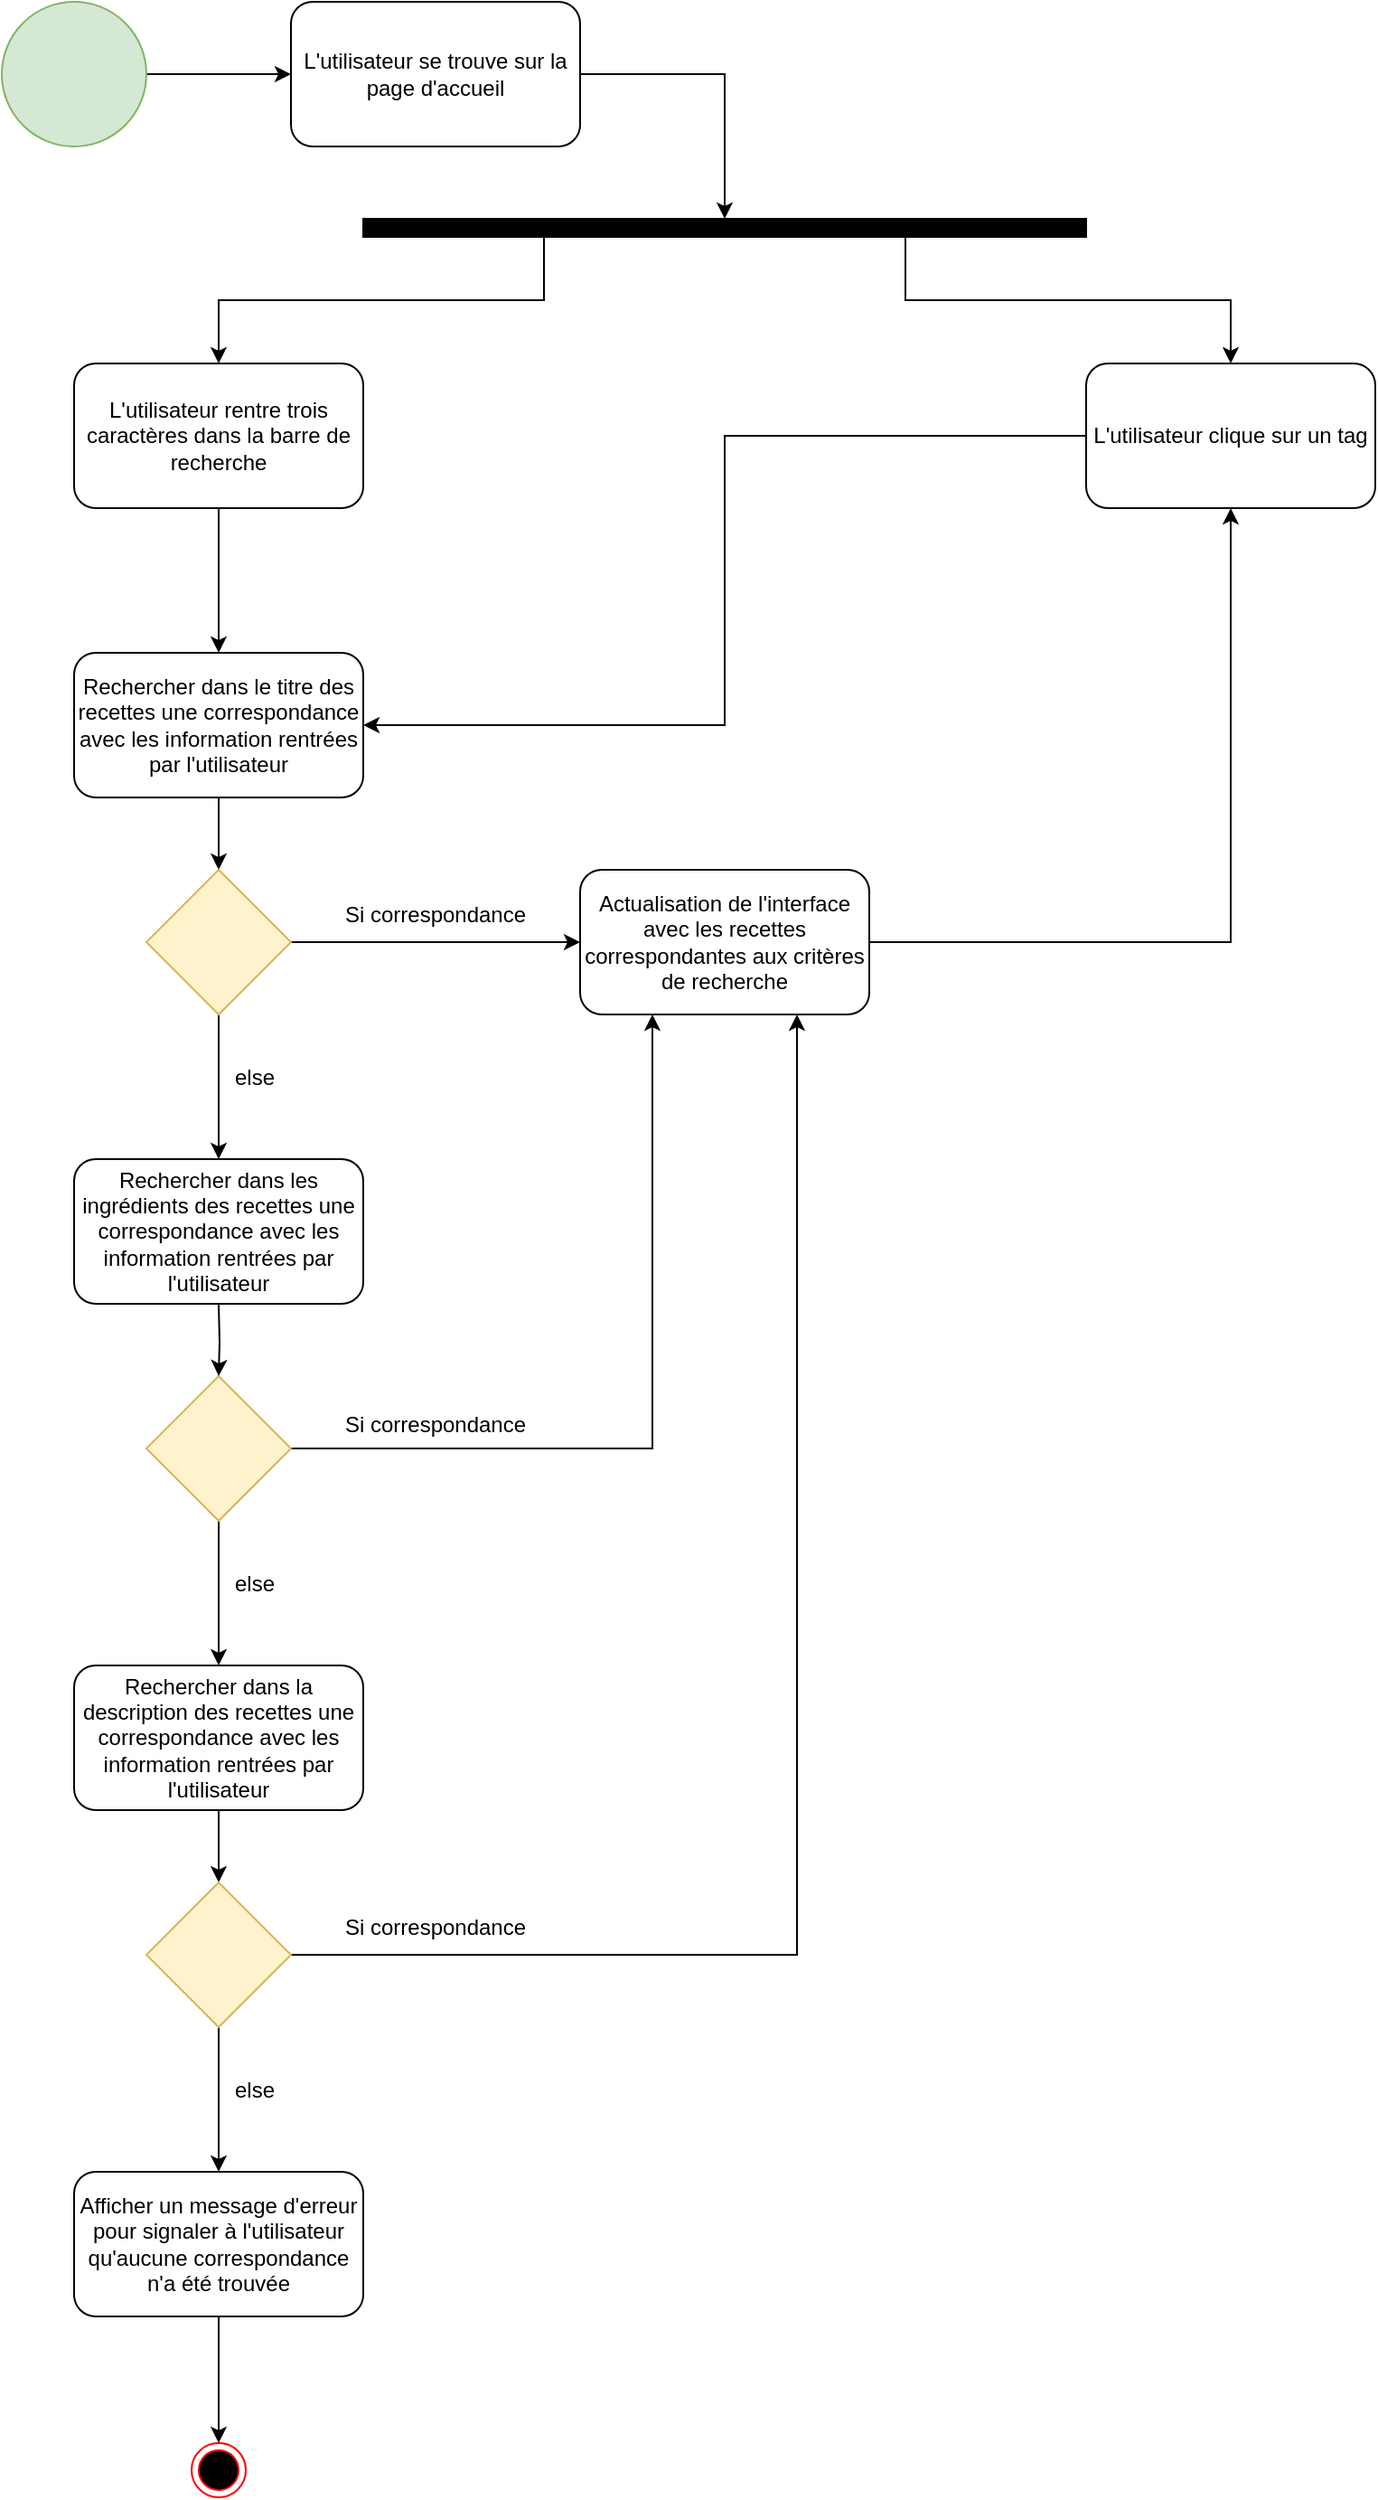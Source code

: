 <mxfile version="16.1.4" type="device"><diagram id="WXFoSPfThJ2vw2Ks3Nnb" name="Page-1"><mxGraphModel dx="2062" dy="1122" grid="1" gridSize="10" guides="1" tooltips="1" connect="1" arrows="1" fold="1" page="1" pageScale="1" pageWidth="1169" pageHeight="1654" math="0" shadow="0"><root><mxCell id="0"/><mxCell id="1" parent="0"/><mxCell id="bD8uxGT4xJRYNTYJ3FnJ-3" style="edgeStyle=orthogonalEdgeStyle;rounded=0;orthogonalLoop=1;jettySize=auto;html=1;exitX=1;exitY=0.5;exitDx=0;exitDy=0;" edge="1" parent="1" source="bD8uxGT4xJRYNTYJ3FnJ-1" target="bD8uxGT4xJRYNTYJ3FnJ-2"><mxGeometry relative="1" as="geometry"/></mxCell><mxCell id="bD8uxGT4xJRYNTYJ3FnJ-1" value="" style="ellipse;whiteSpace=wrap;html=1;aspect=fixed;fillColor=#d5e8d4;strokeColor=#82b366;" vertex="1" parent="1"><mxGeometry x="40" y="40" width="80" height="80" as="geometry"/></mxCell><mxCell id="bD8uxGT4xJRYNTYJ3FnJ-6" style="edgeStyle=orthogonalEdgeStyle;rounded=0;orthogonalLoop=1;jettySize=auto;html=1;exitX=1;exitY=0.5;exitDx=0;exitDy=0;entryX=0.5;entryY=0;entryDx=0;entryDy=0;" edge="1" parent="1" source="bD8uxGT4xJRYNTYJ3FnJ-2" target="bD8uxGT4xJRYNTYJ3FnJ-5"><mxGeometry relative="1" as="geometry"/></mxCell><mxCell id="bD8uxGT4xJRYNTYJ3FnJ-2" value="L'utilisateur se trouve sur la page d'accueil" style="rounded=1;whiteSpace=wrap;html=1;" vertex="1" parent="1"><mxGeometry x="200" y="40" width="160" height="80" as="geometry"/></mxCell><mxCell id="bD8uxGT4xJRYNTYJ3FnJ-10" style="edgeStyle=orthogonalEdgeStyle;rounded=0;orthogonalLoop=1;jettySize=auto;html=1;exitX=0.25;exitY=1;exitDx=0;exitDy=0;entryX=0.5;entryY=0;entryDx=0;entryDy=0;" edge="1" parent="1" source="bD8uxGT4xJRYNTYJ3FnJ-5" target="bD8uxGT4xJRYNTYJ3FnJ-7"><mxGeometry relative="1" as="geometry"/></mxCell><mxCell id="bD8uxGT4xJRYNTYJ3FnJ-44" style="edgeStyle=orthogonalEdgeStyle;rounded=0;orthogonalLoop=1;jettySize=auto;html=1;exitX=0.75;exitY=1;exitDx=0;exitDy=0;entryX=0.5;entryY=0;entryDx=0;entryDy=0;" edge="1" parent="1" source="bD8uxGT4xJRYNTYJ3FnJ-5" target="bD8uxGT4xJRYNTYJ3FnJ-9"><mxGeometry relative="1" as="geometry"/></mxCell><mxCell id="bD8uxGT4xJRYNTYJ3FnJ-5" value="" style="rounded=0;whiteSpace=wrap;html=1;fillColor=#000000;" vertex="1" parent="1"><mxGeometry x="240" y="160" width="400" height="10" as="geometry"/></mxCell><mxCell id="bD8uxGT4xJRYNTYJ3FnJ-27" style="edgeStyle=orthogonalEdgeStyle;rounded=0;orthogonalLoop=1;jettySize=auto;html=1;exitX=0.5;exitY=1;exitDx=0;exitDy=0;entryX=0.5;entryY=0;entryDx=0;entryDy=0;" edge="1" parent="1" source="bD8uxGT4xJRYNTYJ3FnJ-7" target="bD8uxGT4xJRYNTYJ3FnJ-11"><mxGeometry relative="1" as="geometry"/></mxCell><mxCell id="bD8uxGT4xJRYNTYJ3FnJ-7" value="L'utilisateur rentre trois caractères dans la barre de recherche" style="rounded=1;whiteSpace=wrap;html=1;fillColor=#FFFFFF;" vertex="1" parent="1"><mxGeometry x="80" y="240" width="160" height="80" as="geometry"/></mxCell><mxCell id="bD8uxGT4xJRYNTYJ3FnJ-46" style="edgeStyle=orthogonalEdgeStyle;rounded=0;orthogonalLoop=1;jettySize=auto;html=1;exitX=0;exitY=0.5;exitDx=0;exitDy=0;entryX=1;entryY=0.5;entryDx=0;entryDy=0;" edge="1" parent="1" source="bD8uxGT4xJRYNTYJ3FnJ-9" target="bD8uxGT4xJRYNTYJ3FnJ-11"><mxGeometry relative="1" as="geometry"/></mxCell><mxCell id="bD8uxGT4xJRYNTYJ3FnJ-9" value="L'utilisateur clique sur un tag" style="rounded=1;whiteSpace=wrap;html=1;fillColor=#FFFFFF;" vertex="1" parent="1"><mxGeometry x="640" y="240" width="160" height="80" as="geometry"/></mxCell><mxCell id="bD8uxGT4xJRYNTYJ3FnJ-15" style="edgeStyle=orthogonalEdgeStyle;rounded=0;orthogonalLoop=1;jettySize=auto;html=1;exitX=0.5;exitY=1;exitDx=0;exitDy=0;entryX=0.5;entryY=0;entryDx=0;entryDy=0;" edge="1" parent="1" source="bD8uxGT4xJRYNTYJ3FnJ-11" target="bD8uxGT4xJRYNTYJ3FnJ-13"><mxGeometry relative="1" as="geometry"/></mxCell><mxCell id="bD8uxGT4xJRYNTYJ3FnJ-11" value="Rechercher dans le titre des recettes une correspondance avec les information rentrées par l'utilisateur" style="rounded=1;whiteSpace=wrap;html=1;fillColor=#FFFFFF;" vertex="1" parent="1"><mxGeometry x="80" y="400" width="160" height="80" as="geometry"/></mxCell><mxCell id="bD8uxGT4xJRYNTYJ3FnJ-16" style="edgeStyle=orthogonalEdgeStyle;rounded=0;orthogonalLoop=1;jettySize=auto;html=1;exitX=1;exitY=0.5;exitDx=0;exitDy=0;entryX=0;entryY=0.5;entryDx=0;entryDy=0;" edge="1" parent="1" source="bD8uxGT4xJRYNTYJ3FnJ-13" target="bD8uxGT4xJRYNTYJ3FnJ-14"><mxGeometry relative="1" as="geometry"/></mxCell><mxCell id="bD8uxGT4xJRYNTYJ3FnJ-20" style="edgeStyle=orthogonalEdgeStyle;rounded=0;orthogonalLoop=1;jettySize=auto;html=1;exitX=0.5;exitY=1;exitDx=0;exitDy=0;" edge="1" parent="1" source="bD8uxGT4xJRYNTYJ3FnJ-13"><mxGeometry relative="1" as="geometry"><mxPoint x="160" y="680" as="targetPoint"/></mxGeometry></mxCell><mxCell id="bD8uxGT4xJRYNTYJ3FnJ-13" value="" style="rhombus;whiteSpace=wrap;html=1;fillColor=#fff2cc;strokeColor=#d6b656;" vertex="1" parent="1"><mxGeometry x="120" y="520" width="80" height="80" as="geometry"/></mxCell><mxCell id="bD8uxGT4xJRYNTYJ3FnJ-45" style="edgeStyle=orthogonalEdgeStyle;rounded=0;orthogonalLoop=1;jettySize=auto;html=1;exitX=1;exitY=0.5;exitDx=0;exitDy=0;entryX=0.5;entryY=1;entryDx=0;entryDy=0;" edge="1" parent="1" source="bD8uxGT4xJRYNTYJ3FnJ-14" target="bD8uxGT4xJRYNTYJ3FnJ-9"><mxGeometry relative="1" as="geometry"/></mxCell><mxCell id="bD8uxGT4xJRYNTYJ3FnJ-14" value="Actualisation de l'interface avec les recettes correspondantes aux critères de recherche" style="rounded=1;whiteSpace=wrap;html=1;fillColor=#FFFFFF;" vertex="1" parent="1"><mxGeometry x="360" y="520" width="160" height="80" as="geometry"/></mxCell><mxCell id="bD8uxGT4xJRYNTYJ3FnJ-22" style="edgeStyle=orthogonalEdgeStyle;rounded=0;orthogonalLoop=1;jettySize=auto;html=1;exitX=1;exitY=0.5;exitDx=0;exitDy=0;entryX=0.25;entryY=1;entryDx=0;entryDy=0;" edge="1" parent="1" source="bD8uxGT4xJRYNTYJ3FnJ-17" target="bD8uxGT4xJRYNTYJ3FnJ-14"><mxGeometry relative="1" as="geometry"/></mxCell><mxCell id="bD8uxGT4xJRYNTYJ3FnJ-26" style="edgeStyle=orthogonalEdgeStyle;rounded=0;orthogonalLoop=1;jettySize=auto;html=1;exitX=0.5;exitY=1;exitDx=0;exitDy=0;" edge="1" parent="1" source="bD8uxGT4xJRYNTYJ3FnJ-17" target="bD8uxGT4xJRYNTYJ3FnJ-25"><mxGeometry relative="1" as="geometry"/></mxCell><mxCell id="bD8uxGT4xJRYNTYJ3FnJ-17" value="" style="rhombus;whiteSpace=wrap;html=1;fillColor=#fff2cc;strokeColor=#d6b656;" vertex="1" parent="1"><mxGeometry x="120" y="800" width="80" height="80" as="geometry"/></mxCell><mxCell id="bD8uxGT4xJRYNTYJ3FnJ-21" style="edgeStyle=orthogonalEdgeStyle;rounded=0;orthogonalLoop=1;jettySize=auto;html=1;exitX=0.5;exitY=1;exitDx=0;exitDy=0;entryX=0.5;entryY=0;entryDx=0;entryDy=0;" edge="1" parent="1" target="bD8uxGT4xJRYNTYJ3FnJ-17"><mxGeometry relative="1" as="geometry"><mxPoint x="160" y="760" as="sourcePoint"/></mxGeometry></mxCell><mxCell id="bD8uxGT4xJRYNTYJ3FnJ-23" value="Rechercher dans les ingrédients des recettes une correspondance avec les information rentrées par l'utilisateur" style="rounded=1;whiteSpace=wrap;html=1;fillColor=#FFFFFF;" vertex="1" parent="1"><mxGeometry x="80" y="680" width="160" height="80" as="geometry"/></mxCell><mxCell id="bD8uxGT4xJRYNTYJ3FnJ-32" style="edgeStyle=orthogonalEdgeStyle;rounded=0;orthogonalLoop=1;jettySize=auto;html=1;exitX=0.5;exitY=1;exitDx=0;exitDy=0;entryX=0.5;entryY=0;entryDx=0;entryDy=0;" edge="1" parent="1" source="bD8uxGT4xJRYNTYJ3FnJ-25" target="bD8uxGT4xJRYNTYJ3FnJ-31"><mxGeometry relative="1" as="geometry"/></mxCell><mxCell id="bD8uxGT4xJRYNTYJ3FnJ-25" value="Rechercher dans la description des recettes une correspondance avec les information rentrées par l'utilisateur" style="rounded=1;whiteSpace=wrap;html=1;fillColor=#FFFFFF;" vertex="1" parent="1"><mxGeometry x="80" y="960" width="160" height="80" as="geometry"/></mxCell><mxCell id="bD8uxGT4xJRYNTYJ3FnJ-29" value="Si correspondance" style="text;html=1;strokeColor=none;fillColor=none;align=center;verticalAlign=middle;whiteSpace=wrap;rounded=0;" vertex="1" parent="1"><mxGeometry x="210" y="530" width="140" height="30" as="geometry"/></mxCell><mxCell id="bD8uxGT4xJRYNTYJ3FnJ-30" value="Si correspondance" style="text;html=1;strokeColor=none;fillColor=none;align=center;verticalAlign=middle;whiteSpace=wrap;rounded=0;" vertex="1" parent="1"><mxGeometry x="210" y="812" width="140" height="30" as="geometry"/></mxCell><mxCell id="bD8uxGT4xJRYNTYJ3FnJ-33" style="edgeStyle=orthogonalEdgeStyle;rounded=0;orthogonalLoop=1;jettySize=auto;html=1;exitX=1;exitY=0.5;exitDx=0;exitDy=0;entryX=0.75;entryY=1;entryDx=0;entryDy=0;" edge="1" parent="1" source="bD8uxGT4xJRYNTYJ3FnJ-31" target="bD8uxGT4xJRYNTYJ3FnJ-14"><mxGeometry relative="1" as="geometry"/></mxCell><mxCell id="bD8uxGT4xJRYNTYJ3FnJ-35" style="edgeStyle=orthogonalEdgeStyle;rounded=0;orthogonalLoop=1;jettySize=auto;html=1;exitX=0.5;exitY=1;exitDx=0;exitDy=0;entryX=0.5;entryY=0;entryDx=0;entryDy=0;" edge="1" parent="1" source="bD8uxGT4xJRYNTYJ3FnJ-31" target="bD8uxGT4xJRYNTYJ3FnJ-34"><mxGeometry relative="1" as="geometry"/></mxCell><mxCell id="bD8uxGT4xJRYNTYJ3FnJ-31" value="" style="rhombus;whiteSpace=wrap;html=1;fillColor=#fff2cc;strokeColor=#d6b656;" vertex="1" parent="1"><mxGeometry x="120" y="1080" width="80" height="80" as="geometry"/></mxCell><mxCell id="bD8uxGT4xJRYNTYJ3FnJ-37" style="edgeStyle=orthogonalEdgeStyle;rounded=0;orthogonalLoop=1;jettySize=auto;html=1;exitX=0.5;exitY=1;exitDx=0;exitDy=0;entryX=0.5;entryY=0;entryDx=0;entryDy=0;" edge="1" parent="1" source="bD8uxGT4xJRYNTYJ3FnJ-34" target="bD8uxGT4xJRYNTYJ3FnJ-36"><mxGeometry relative="1" as="geometry"/></mxCell><mxCell id="bD8uxGT4xJRYNTYJ3FnJ-34" value="Afficher un message d'erreur pour signaler à l'utilisateur qu'aucune correspondance n'a été trouvée" style="rounded=1;whiteSpace=wrap;html=1;fillColor=#FFFFFF;" vertex="1" parent="1"><mxGeometry x="80" y="1240" width="160" height="80" as="geometry"/></mxCell><mxCell id="bD8uxGT4xJRYNTYJ3FnJ-36" value="" style="ellipse;html=1;shape=endState;fillColor=#000000;strokeColor=#ff0000;" vertex="1" parent="1"><mxGeometry x="145" y="1390" width="30" height="30" as="geometry"/></mxCell><mxCell id="bD8uxGT4xJRYNTYJ3FnJ-38" value="Si correspondance" style="text;html=1;strokeColor=none;fillColor=none;align=center;verticalAlign=middle;whiteSpace=wrap;rounded=0;" vertex="1" parent="1"><mxGeometry x="210" y="1090" width="140" height="30" as="geometry"/></mxCell><mxCell id="bD8uxGT4xJRYNTYJ3FnJ-39" value="else" style="text;html=1;strokeColor=none;fillColor=none;align=center;verticalAlign=middle;whiteSpace=wrap;rounded=0;rotation=0;" vertex="1" parent="1"><mxGeometry x="150" y="620" width="60" height="30" as="geometry"/></mxCell><mxCell id="bD8uxGT4xJRYNTYJ3FnJ-40" value="else" style="text;html=1;strokeColor=none;fillColor=none;align=center;verticalAlign=middle;whiteSpace=wrap;rounded=0;rotation=0;" vertex="1" parent="1"><mxGeometry x="150" y="900" width="60" height="30" as="geometry"/></mxCell><mxCell id="bD8uxGT4xJRYNTYJ3FnJ-41" value="else" style="text;html=1;strokeColor=none;fillColor=none;align=center;verticalAlign=middle;whiteSpace=wrap;rounded=0;rotation=0;" vertex="1" parent="1"><mxGeometry x="150" y="1180" width="60" height="30" as="geometry"/></mxCell></root></mxGraphModel></diagram></mxfile>
